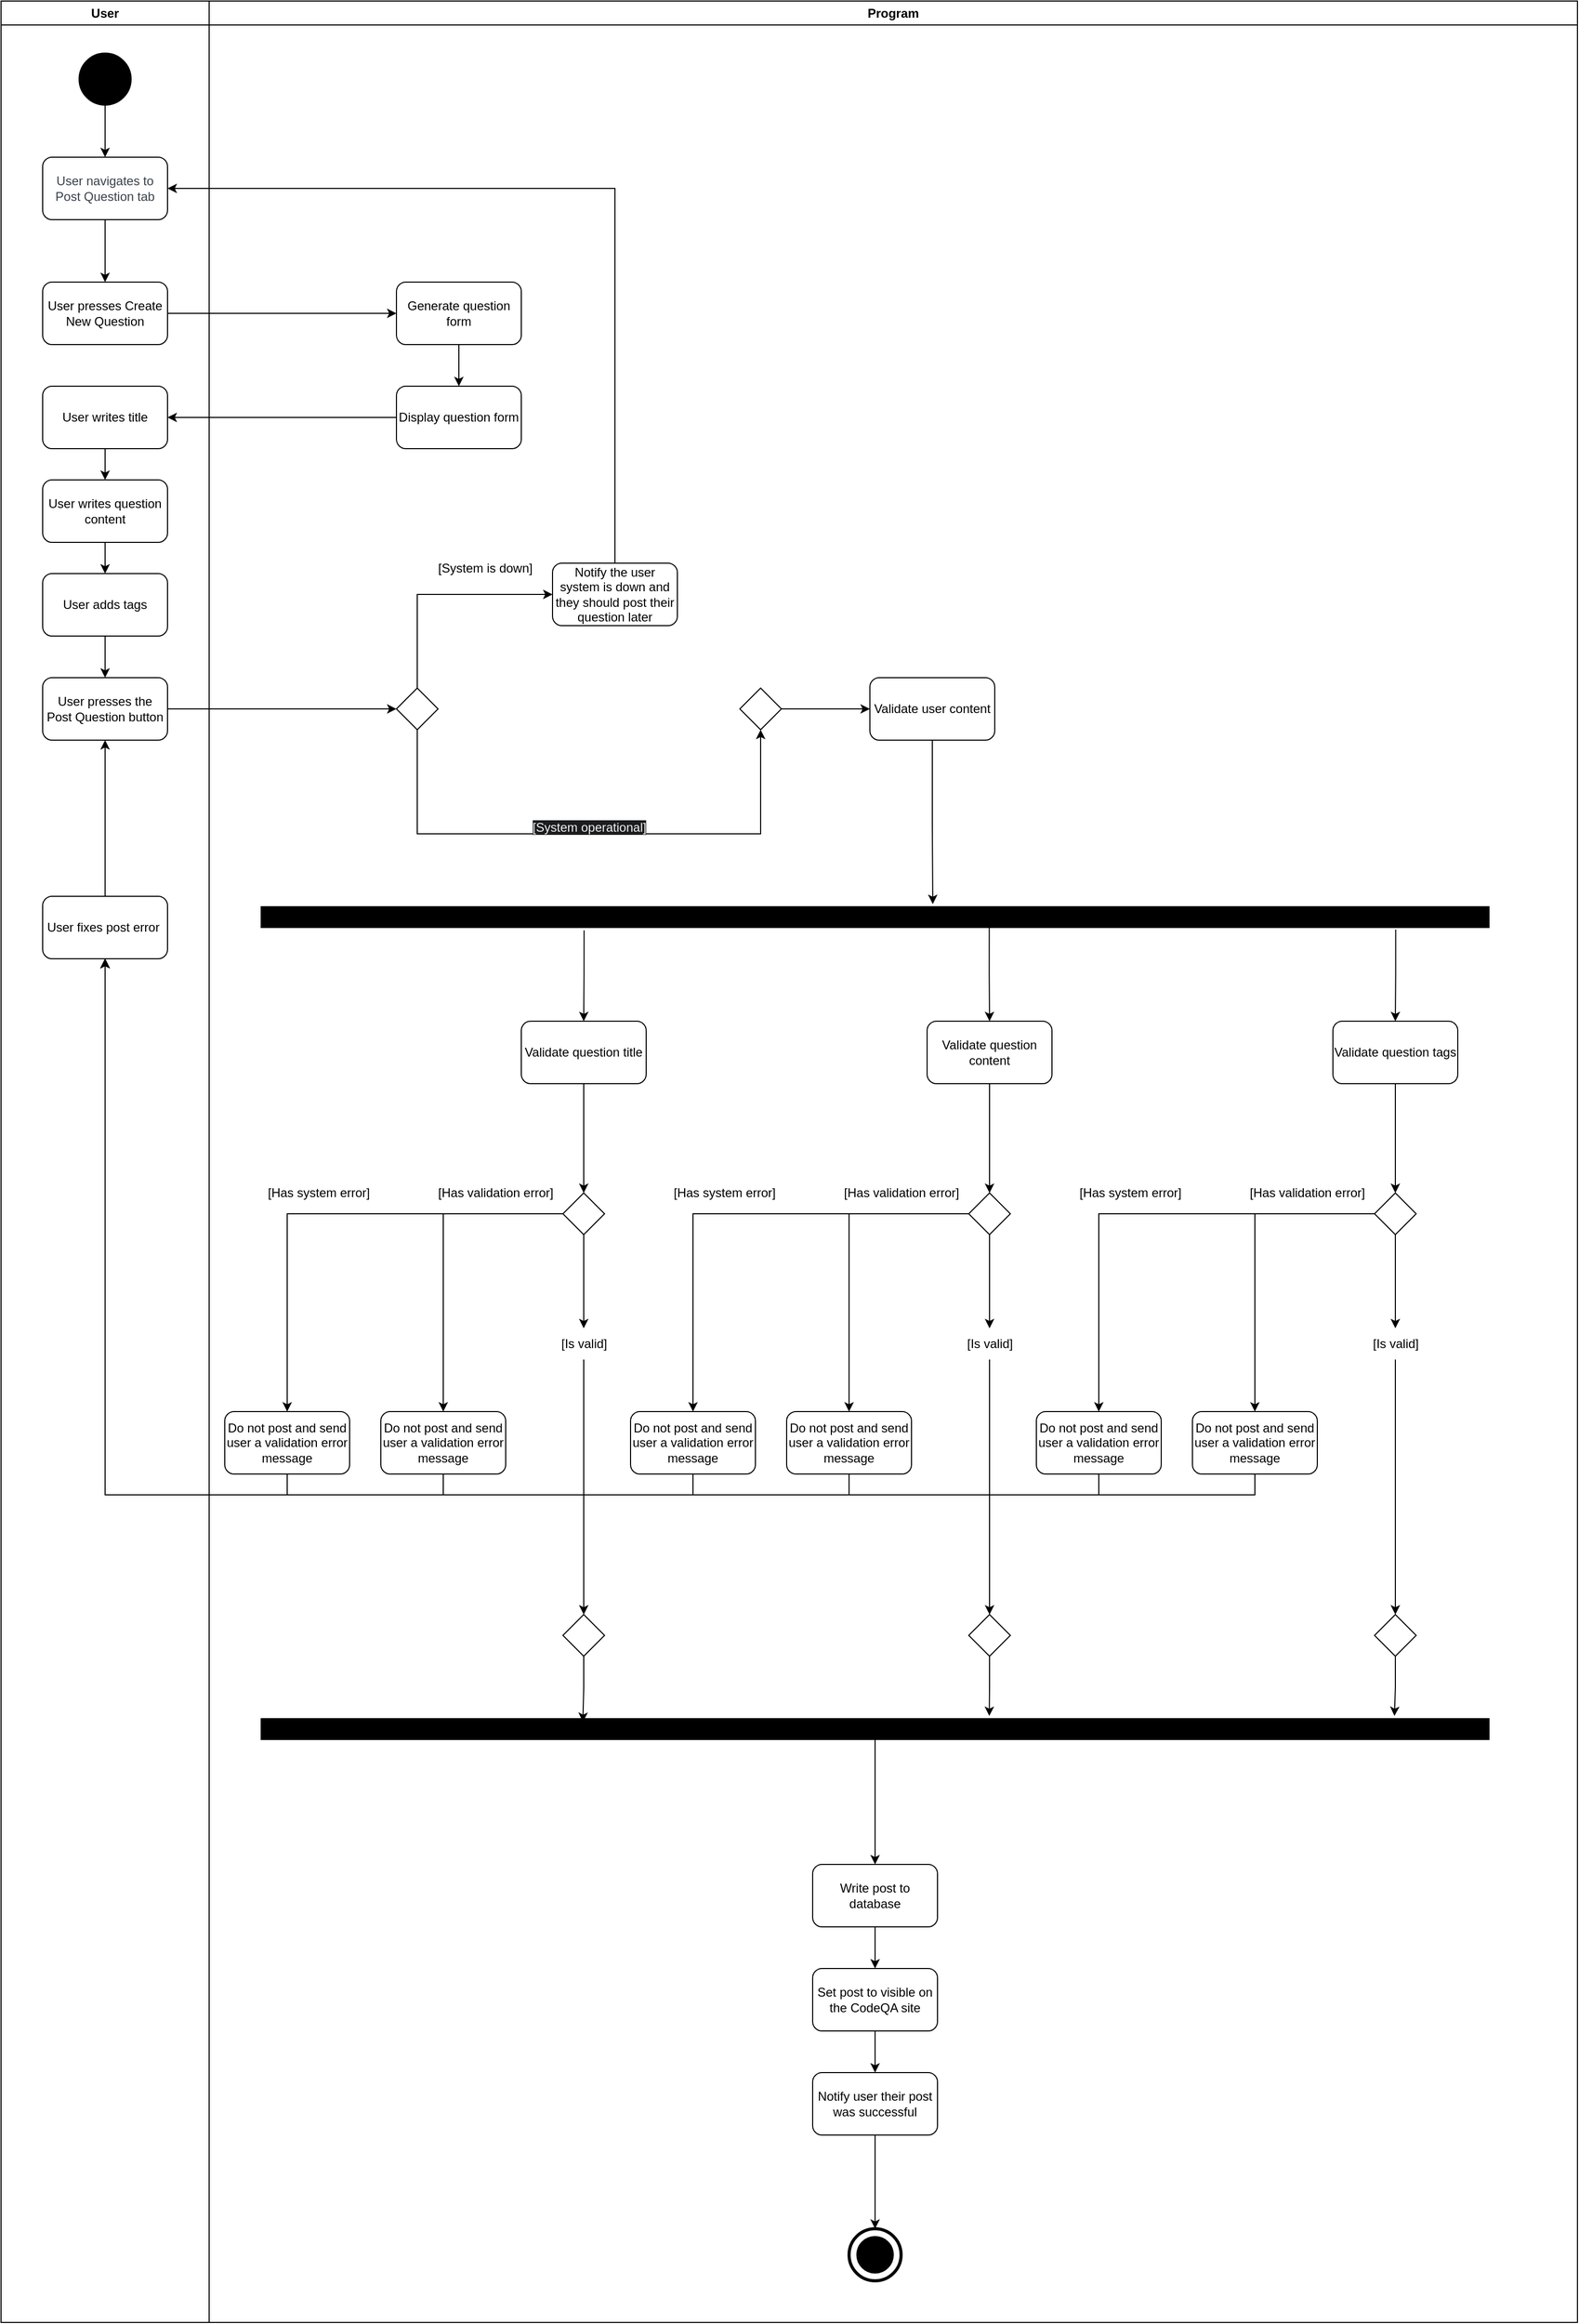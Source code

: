 <mxfile version="24.4.0" type="device">
  <diagram name="Page-1" id="dZFIReEb80aFC5FKnxQZ">
    <mxGraphModel dx="2074" dy="1196" grid="1" gridSize="10" guides="1" tooltips="1" connect="1" arrows="1" fold="1" page="1" pageScale="1" pageWidth="850" pageHeight="1100" math="0" shadow="0">
      <root>
        <mxCell id="0" />
        <mxCell id="1" parent="0" />
        <mxCell id="JSnBzF0AAh5YjbVFw8KO-1" value="User" style="swimlane;whiteSpace=wrap;html=1;" parent="1" vertex="1">
          <mxGeometry x="85" y="10" width="200" height="2230" as="geometry" />
        </mxCell>
        <mxCell id="JSnBzF0AAh5YjbVFw8KO-2" value="" style="edgeStyle=orthogonalEdgeStyle;rounded=0;orthogonalLoop=1;jettySize=auto;html=1;" parent="JSnBzF0AAh5YjbVFw8KO-1" source="JSnBzF0AAh5YjbVFw8KO-3" target="JSnBzF0AAh5YjbVFw8KO-6" edge="1">
          <mxGeometry relative="1" as="geometry" />
        </mxCell>
        <mxCell id="JSnBzF0AAh5YjbVFw8KO-3" value="&lt;span data-lucid-content=&quot;{&amp;quot;t&amp;quot;:&amp;quot;User navigates to the sign up page&amp;quot;,&amp;quot;m&amp;quot;:[{&amp;quot;s&amp;quot;:0,&amp;quot;n&amp;quot;:&amp;quot;s&amp;quot;,&amp;quot;v&amp;quot;:22.222,&amp;quot;e&amp;quot;:34},{&amp;quot;s&amp;quot;:0,&amp;quot;n&amp;quot;:&amp;quot;fsp&amp;quot;,&amp;quot;v&amp;quot;:&amp;quot;ss_presetShapeStyle1_textStyle&amp;quot;,&amp;quot;e&amp;quot;:34},{&amp;quot;s&amp;quot;:0,&amp;quot;n&amp;quot;:&amp;quot;fsp2&amp;quot;,&amp;quot;v&amp;quot;:&amp;quot;ss_presetShapeStyle1_textStyle&amp;quot;,&amp;quot;e&amp;quot;:34}]}&quot; data-lucid-type=&quot;application/vnd.lucid.text&quot;&gt;&lt;span style=&quot;color: rgb(58, 65, 74);&quot;&gt;&lt;font style=&quot;font-size: 12px;&quot;&gt;User navigates to Post Question tab&lt;/font&gt;&lt;/span&gt;&lt;/span&gt;" style="rounded=1;whiteSpace=wrap;html=1;" parent="JSnBzF0AAh5YjbVFw8KO-1" vertex="1">
          <mxGeometry x="40" y="150" width="120" height="60" as="geometry" />
        </mxCell>
        <mxCell id="JSnBzF0AAh5YjbVFw8KO-4" value="" style="edgeStyle=orthogonalEdgeStyle;rounded=0;orthogonalLoop=1;jettySize=auto;html=1;" parent="JSnBzF0AAh5YjbVFw8KO-1" source="JSnBzF0AAh5YjbVFw8KO-5" target="JSnBzF0AAh5YjbVFw8KO-3" edge="1">
          <mxGeometry relative="1" as="geometry" />
        </mxCell>
        <mxCell id="JSnBzF0AAh5YjbVFw8KO-5" value="" style="ellipse;whiteSpace=wrap;html=1;aspect=fixed;fillColor=#000000;" parent="JSnBzF0AAh5YjbVFw8KO-1" vertex="1">
          <mxGeometry x="75" y="50" width="50" height="50" as="geometry" />
        </mxCell>
        <mxCell id="JSnBzF0AAh5YjbVFw8KO-6" value="User presses Create New Question" style="rounded=1;whiteSpace=wrap;html=1;" parent="JSnBzF0AAh5YjbVFw8KO-1" vertex="1">
          <mxGeometry x="40" y="270" width="120" height="60" as="geometry" />
        </mxCell>
        <mxCell id="JSnBzF0AAh5YjbVFw8KO-41" value="" style="edgeStyle=orthogonalEdgeStyle;rounded=0;orthogonalLoop=1;jettySize=auto;html=1;" parent="JSnBzF0AAh5YjbVFw8KO-1" source="JSnBzF0AAh5YjbVFw8KO-8" target="JSnBzF0AAh5YjbVFw8KO-39" edge="1">
          <mxGeometry relative="1" as="geometry" />
        </mxCell>
        <mxCell id="JSnBzF0AAh5YjbVFw8KO-8" value="User writes title" style="rounded=1;whiteSpace=wrap;html=1;" parent="JSnBzF0AAh5YjbVFw8KO-1" vertex="1">
          <mxGeometry x="40" y="370" width="120" height="60" as="geometry" />
        </mxCell>
        <mxCell id="JSnBzF0AAh5YjbVFw8KO-42" value="" style="edgeStyle=orthogonalEdgeStyle;rounded=0;orthogonalLoop=1;jettySize=auto;html=1;" parent="JSnBzF0AAh5YjbVFw8KO-1" source="JSnBzF0AAh5YjbVFw8KO-39" target="JSnBzF0AAh5YjbVFw8KO-40" edge="1">
          <mxGeometry relative="1" as="geometry" />
        </mxCell>
        <mxCell id="JSnBzF0AAh5YjbVFw8KO-39" value="User writes question content" style="rounded=1;whiteSpace=wrap;html=1;" parent="JSnBzF0AAh5YjbVFw8KO-1" vertex="1">
          <mxGeometry x="40" y="460" width="120" height="60" as="geometry" />
        </mxCell>
        <mxCell id="JSnBzF0AAh5YjbVFw8KO-43" value="" style="edgeStyle=orthogonalEdgeStyle;rounded=0;orthogonalLoop=1;jettySize=auto;html=1;" parent="JSnBzF0AAh5YjbVFw8KO-1" source="JSnBzF0AAh5YjbVFw8KO-40" target="JSnBzF0AAh5YjbVFw8KO-9" edge="1">
          <mxGeometry relative="1" as="geometry" />
        </mxCell>
        <mxCell id="JSnBzF0AAh5YjbVFw8KO-40" value="User adds tags" style="rounded=1;whiteSpace=wrap;html=1;" parent="JSnBzF0AAh5YjbVFw8KO-1" vertex="1">
          <mxGeometry x="40" y="550" width="120" height="60" as="geometry" />
        </mxCell>
        <mxCell id="JSnBzF0AAh5YjbVFw8KO-9" value="User presses the Post Question button" style="rounded=1;whiteSpace=wrap;html=1;" parent="JSnBzF0AAh5YjbVFw8KO-1" vertex="1">
          <mxGeometry x="40" y="650" width="120" height="60" as="geometry" />
        </mxCell>
        <mxCell id="JSnBzF0AAh5YjbVFw8KO-61" style="edgeStyle=orthogonalEdgeStyle;rounded=0;orthogonalLoop=1;jettySize=auto;html=1;exitX=0.5;exitY=0;exitDx=0;exitDy=0;entryX=0.5;entryY=1;entryDx=0;entryDy=0;" parent="JSnBzF0AAh5YjbVFw8KO-1" source="JSnBzF0AAh5YjbVFw8KO-59" target="JSnBzF0AAh5YjbVFw8KO-9" edge="1">
          <mxGeometry relative="1" as="geometry" />
        </mxCell>
        <mxCell id="JSnBzF0AAh5YjbVFw8KO-59" value="User fixes post error&amp;nbsp;" style="rounded=1;whiteSpace=wrap;html=1;" parent="JSnBzF0AAh5YjbVFw8KO-1" vertex="1">
          <mxGeometry x="40" y="860" width="120" height="60" as="geometry" />
        </mxCell>
        <mxCell id="JSnBzF0AAh5YjbVFw8KO-10" value="Program" style="swimlane;whiteSpace=wrap;html=1;" parent="1" vertex="1">
          <mxGeometry x="285" y="10" width="1315" height="2230" as="geometry" />
        </mxCell>
        <mxCell id="JSnBzF0AAh5YjbVFw8KO-11" value="" style="edgeStyle=orthogonalEdgeStyle;rounded=0;orthogonalLoop=1;jettySize=auto;html=1;" parent="JSnBzF0AAh5YjbVFw8KO-10" source="JSnBzF0AAh5YjbVFw8KO-12" target="JSnBzF0AAh5YjbVFw8KO-13" edge="1">
          <mxGeometry relative="1" as="geometry" />
        </mxCell>
        <mxCell id="JSnBzF0AAh5YjbVFw8KO-12" value="Generate question form" style="rounded=1;whiteSpace=wrap;html=1;" parent="JSnBzF0AAh5YjbVFw8KO-10" vertex="1">
          <mxGeometry x="180" y="270" width="120" height="60" as="geometry" />
        </mxCell>
        <mxCell id="JSnBzF0AAh5YjbVFw8KO-13" value="Display question form" style="rounded=1;whiteSpace=wrap;html=1;" parent="JSnBzF0AAh5YjbVFw8KO-10" vertex="1">
          <mxGeometry x="180" y="370" width="120" height="60" as="geometry" />
        </mxCell>
        <mxCell id="JSnBzF0AAh5YjbVFw8KO-157" style="edgeStyle=orthogonalEdgeStyle;rounded=0;orthogonalLoop=1;jettySize=auto;html=1;exitX=0.5;exitY=1;exitDx=0;exitDy=0;entryX=0.547;entryY=-0.125;entryDx=0;entryDy=0;entryPerimeter=0;" parent="JSnBzF0AAh5YjbVFw8KO-10" source="JSnBzF0AAh5YjbVFw8KO-15" target="JSnBzF0AAh5YjbVFw8KO-156" edge="1">
          <mxGeometry relative="1" as="geometry">
            <mxPoint x="695.429" y="850" as="targetPoint" />
          </mxGeometry>
        </mxCell>
        <mxCell id="JSnBzF0AAh5YjbVFw8KO-15" value="Validate user content" style="rounded=1;whiteSpace=wrap;html=1;" parent="JSnBzF0AAh5YjbVFw8KO-10" vertex="1">
          <mxGeometry x="635" y="650" width="120" height="60" as="geometry" />
        </mxCell>
        <mxCell id="JSnBzF0AAh5YjbVFw8KO-52" style="edgeStyle=orthogonalEdgeStyle;rounded=0;orthogonalLoop=1;jettySize=auto;html=1;exitX=0;exitY=0.5;exitDx=0;exitDy=0;" parent="JSnBzF0AAh5YjbVFw8KO-10" source="JSnBzF0AAh5YjbVFw8KO-19" target="JSnBzF0AAh5YjbVFw8KO-47" edge="1">
          <mxGeometry relative="1" as="geometry" />
        </mxCell>
        <mxCell id="JSnBzF0AAh5YjbVFw8KO-53" style="edgeStyle=orthogonalEdgeStyle;rounded=0;orthogonalLoop=1;jettySize=auto;html=1;exitX=0;exitY=0.5;exitDx=0;exitDy=0;entryX=0.5;entryY=0;entryDx=0;entryDy=0;" parent="JSnBzF0AAh5YjbVFw8KO-10" source="JSnBzF0AAh5YjbVFw8KO-19" target="JSnBzF0AAh5YjbVFw8KO-23" edge="1">
          <mxGeometry relative="1" as="geometry" />
        </mxCell>
        <mxCell id="JSnBzF0AAh5YjbVFw8KO-241" style="edgeStyle=orthogonalEdgeStyle;rounded=0;orthogonalLoop=1;jettySize=auto;html=1;exitX=0.5;exitY=1;exitDx=0;exitDy=0;" parent="JSnBzF0AAh5YjbVFw8KO-10" source="JSnBzF0AAh5YjbVFw8KO-19" target="JSnBzF0AAh5YjbVFw8KO-30" edge="1">
          <mxGeometry relative="1" as="geometry" />
        </mxCell>
        <mxCell id="JSnBzF0AAh5YjbVFw8KO-19" value="" style="rhombus;whiteSpace=wrap;html=1;" parent="JSnBzF0AAh5YjbVFw8KO-10" vertex="1">
          <mxGeometry x="340" y="1145" width="40" height="40" as="geometry" />
        </mxCell>
        <mxCell id="JSnBzF0AAh5YjbVFw8KO-23" value="Do not post and send user a validation error message" style="rounded=1;whiteSpace=wrap;html=1;" parent="JSnBzF0AAh5YjbVFw8KO-10" vertex="1">
          <mxGeometry x="15" y="1355" width="120" height="60" as="geometry" />
        </mxCell>
        <mxCell id="JSnBzF0AAh5YjbVFw8KO-27" value="" style="rhombus;whiteSpace=wrap;html=1;" parent="JSnBzF0AAh5YjbVFw8KO-10" vertex="1">
          <mxGeometry x="340" y="1550" width="40" height="40" as="geometry" />
        </mxCell>
        <mxCell id="JSnBzF0AAh5YjbVFw8KO-29" value="[Has validation error]" style="text;html=1;align=center;verticalAlign=middle;resizable=0;points=[];autosize=1;strokeColor=none;fillColor=none;" parent="JSnBzF0AAh5YjbVFw8KO-10" vertex="1">
          <mxGeometry x="210" y="1130" width="130" height="30" as="geometry" />
        </mxCell>
        <mxCell id="JSnBzF0AAh5YjbVFw8KO-243" value="" style="edgeStyle=orthogonalEdgeStyle;rounded=0;orthogonalLoop=1;jettySize=auto;html=1;entryX=0.5;entryY=0;entryDx=0;entryDy=0;" parent="JSnBzF0AAh5YjbVFw8KO-10" source="JSnBzF0AAh5YjbVFw8KO-30" target="JSnBzF0AAh5YjbVFw8KO-27" edge="1">
          <mxGeometry relative="1" as="geometry">
            <mxPoint x="360" y="1385" as="targetPoint" />
          </mxGeometry>
        </mxCell>
        <mxCell id="JSnBzF0AAh5YjbVFw8KO-30" value="[Is valid]" style="text;html=1;align=center;verticalAlign=middle;resizable=0;points=[];autosize=1;strokeColor=none;fillColor=none;" parent="JSnBzF0AAh5YjbVFw8KO-10" vertex="1">
          <mxGeometry x="325" y="1275" width="70" height="30" as="geometry" />
        </mxCell>
        <mxCell id="JSnBzF0AAh5YjbVFw8KO-47" value="Do not post and send user a validation error message" style="rounded=1;whiteSpace=wrap;html=1;" parent="JSnBzF0AAh5YjbVFw8KO-10" vertex="1">
          <mxGeometry x="165" y="1355" width="120" height="60" as="geometry" />
        </mxCell>
        <mxCell id="JSnBzF0AAh5YjbVFw8KO-54" value="[Has system error]" style="text;html=1;align=center;verticalAlign=middle;resizable=0;points=[];autosize=1;strokeColor=none;fillColor=none;" parent="JSnBzF0AAh5YjbVFw8KO-10" vertex="1">
          <mxGeometry x="45" y="1130" width="120" height="30" as="geometry" />
        </mxCell>
        <mxCell id="JSnBzF0AAh5YjbVFw8KO-74" value="" style="edgeStyle=orthogonalEdgeStyle;rounded=0;orthogonalLoop=1;jettySize=auto;html=1;" parent="JSnBzF0AAh5YjbVFw8KO-10" source="JSnBzF0AAh5YjbVFw8KO-63" target="JSnBzF0AAh5YjbVFw8KO-65" edge="1">
          <mxGeometry relative="1" as="geometry" />
        </mxCell>
        <mxCell id="JSnBzF0AAh5YjbVFw8KO-63" value="Write post to database" style="rounded=1;whiteSpace=wrap;html=1;" parent="JSnBzF0AAh5YjbVFw8KO-10" vertex="1">
          <mxGeometry x="580" y="1790" width="120" height="60" as="geometry" />
        </mxCell>
        <mxCell id="JSnBzF0AAh5YjbVFw8KO-75" value="" style="edgeStyle=orthogonalEdgeStyle;rounded=0;orthogonalLoop=1;jettySize=auto;html=1;" parent="JSnBzF0AAh5YjbVFw8KO-10" source="JSnBzF0AAh5YjbVFw8KO-65" target="JSnBzF0AAh5YjbVFw8KO-67" edge="1">
          <mxGeometry relative="1" as="geometry" />
        </mxCell>
        <mxCell id="JSnBzF0AAh5YjbVFw8KO-65" value="Set post to visible on the CodeQA site" style="rounded=1;whiteSpace=wrap;html=1;" parent="JSnBzF0AAh5YjbVFw8KO-10" vertex="1">
          <mxGeometry x="580" y="1890" width="120" height="60" as="geometry" />
        </mxCell>
        <mxCell id="JSnBzF0AAh5YjbVFw8KO-293" style="edgeStyle=orthogonalEdgeStyle;rounded=0;orthogonalLoop=1;jettySize=auto;html=1;exitX=0.5;exitY=1;exitDx=0;exitDy=0;entryX=0.5;entryY=0;entryDx=0;entryDy=0;entryPerimeter=0;" parent="JSnBzF0AAh5YjbVFw8KO-10" source="JSnBzF0AAh5YjbVFw8KO-67" target="JSnBzF0AAh5YjbVFw8KO-69" edge="1">
          <mxGeometry relative="1" as="geometry">
            <mxPoint x="645" y="2140.0" as="targetPoint" />
          </mxGeometry>
        </mxCell>
        <mxCell id="JSnBzF0AAh5YjbVFw8KO-67" value="Notify user their post was successful" style="rounded=1;whiteSpace=wrap;html=1;" parent="JSnBzF0AAh5YjbVFw8KO-10" vertex="1">
          <mxGeometry x="580" y="1990" width="120" height="60" as="geometry" />
        </mxCell>
        <mxCell id="JSnBzF0AAh5YjbVFw8KO-68" value="" style="group" parent="JSnBzF0AAh5YjbVFw8KO-10" vertex="1" connectable="0">
          <mxGeometry x="615" y="2140" width="50" height="50" as="geometry" />
        </mxCell>
        <mxCell id="JSnBzF0AAh5YjbVFw8KO-69" value="" style="ellipse;whiteSpace=wrap;html=1;aspect=fixed;fillColor=none;strokeWidth=3;movable=1;resizable=1;rotatable=1;deletable=1;editable=1;locked=0;connectable=1;" parent="JSnBzF0AAh5YjbVFw8KO-68" vertex="1">
          <mxGeometry width="50" height="50" as="geometry" />
        </mxCell>
        <mxCell id="JSnBzF0AAh5YjbVFw8KO-70" value="" style="ellipse;whiteSpace=wrap;html=1;aspect=fixed;fillColor=#000000;movable=1;resizable=1;rotatable=1;deletable=1;editable=1;locked=0;connectable=1;" parent="JSnBzF0AAh5YjbVFw8KO-68" vertex="1">
          <mxGeometry x="7.5" y="7.5" width="35" height="35" as="geometry" />
        </mxCell>
        <mxCell id="JSnBzF0AAh5YjbVFw8KO-109" value="Notify the user system is down and they should post their question later" style="rounded=1;whiteSpace=wrap;html=1;" parent="JSnBzF0AAh5YjbVFw8KO-10" vertex="1">
          <mxGeometry x="330" y="540" width="120" height="60" as="geometry" />
        </mxCell>
        <mxCell id="JSnBzF0AAh5YjbVFw8KO-110" style="edgeStyle=none;rounded=0;orthogonalLoop=1;jettySize=auto;html=1;exitX=0.5;exitY=0;exitDx=0;exitDy=0;entryX=0;entryY=0.5;entryDx=0;entryDy=0;" parent="JSnBzF0AAh5YjbVFw8KO-10" source="JSnBzF0AAh5YjbVFw8KO-152" target="JSnBzF0AAh5YjbVFw8KO-109" edge="1">
          <mxGeometry relative="1" as="geometry">
            <Array as="points">
              <mxPoint x="200" y="570" />
              <mxPoint x="275" y="570" />
            </Array>
            <mxPoint x="200" y="660" as="sourcePoint" />
          </mxGeometry>
        </mxCell>
        <mxCell id="JSnBzF0AAh5YjbVFw8KO-111" value="&#xa;&lt;span style=&quot;color: rgb(240, 240, 240); font-family: Helvetica; font-size: 12px; font-style: normal; font-variant-ligatures: normal; font-variant-caps: normal; font-weight: 400; letter-spacing: normal; orphans: 2; text-align: center; text-indent: 0px; text-transform: none; widows: 2; word-spacing: 0px; -webkit-text-stroke-width: 0px; white-space: nowrap; background-color: rgb(27, 29, 30); text-decoration-thickness: initial; text-decoration-style: initial; text-decoration-color: initial; display: inline !important; float: none;&quot;&gt;[System operational]&lt;/span&gt;&#xa;&#xa;" style="edgeStyle=orthogonalEdgeStyle;rounded=0;orthogonalLoop=1;jettySize=auto;html=1;entryX=0.5;entryY=1;entryDx=0;entryDy=0;" parent="JSnBzF0AAh5YjbVFw8KO-10" edge="1" target="JSnBzF0AAh5YjbVFw8KO-115">
          <mxGeometry relative="1" as="geometry">
            <Array as="points">
              <mxPoint x="200" y="800" />
              <mxPoint x="530" y="800" />
            </Array>
            <mxPoint x="200" y="700" as="sourcePoint" />
            <mxPoint x="330" y="790" as="targetPoint" />
          </mxGeometry>
        </mxCell>
        <mxCell id="JSnBzF0AAh5YjbVFw8KO-112" value="[System is down]" style="text;html=1;align=center;verticalAlign=middle;resizable=0;points=[];autosize=1;strokeColor=none;fillColor=none;" parent="JSnBzF0AAh5YjbVFw8KO-10" vertex="1">
          <mxGeometry x="210" y="530" width="110" height="30" as="geometry" />
        </mxCell>
        <mxCell id="JSnBzF0AAh5YjbVFw8KO-155" style="edgeStyle=orthogonalEdgeStyle;rounded=0;orthogonalLoop=1;jettySize=auto;html=1;exitX=1;exitY=0.5;exitDx=0;exitDy=0;entryX=0;entryY=0.5;entryDx=0;entryDy=0;" parent="JSnBzF0AAh5YjbVFw8KO-10" source="JSnBzF0AAh5YjbVFw8KO-115" target="JSnBzF0AAh5YjbVFw8KO-15" edge="1">
          <mxGeometry relative="1" as="geometry" />
        </mxCell>
        <mxCell id="JSnBzF0AAh5YjbVFw8KO-115" value="" style="rhombus;whiteSpace=wrap;html=1;" parent="JSnBzF0AAh5YjbVFw8KO-10" vertex="1">
          <mxGeometry x="510" y="660" width="40" height="40" as="geometry" />
        </mxCell>
        <mxCell id="JSnBzF0AAh5YjbVFw8KO-152" value="" style="rhombus;whiteSpace=wrap;html=1;" parent="JSnBzF0AAh5YjbVFw8KO-10" vertex="1">
          <mxGeometry x="180" y="660" width="40" height="40" as="geometry" />
        </mxCell>
        <mxCell id="JSnBzF0AAh5YjbVFw8KO-156" value="" style="rounded=0;whiteSpace=wrap;html=1;fillColor=#000000;" parent="JSnBzF0AAh5YjbVFw8KO-10" vertex="1">
          <mxGeometry x="50" y="870" width="1180" height="20" as="geometry" />
        </mxCell>
        <mxCell id="JSnBzF0AAh5YjbVFw8KO-244" value="" style="edgeStyle=orthogonalEdgeStyle;rounded=0;orthogonalLoop=1;jettySize=auto;html=1;entryX=0.5;entryY=0;entryDx=0;entryDy=0;" parent="JSnBzF0AAh5YjbVFw8KO-10" source="JSnBzF0AAh5YjbVFw8KO-158" target="JSnBzF0AAh5YjbVFw8KO-19" edge="1">
          <mxGeometry relative="1" as="geometry" />
        </mxCell>
        <mxCell id="JSnBzF0AAh5YjbVFw8KO-158" value="Validate question title" style="rounded=1;whiteSpace=wrap;html=1;" parent="JSnBzF0AAh5YjbVFw8KO-10" vertex="1">
          <mxGeometry x="300" y="980" width="120" height="60" as="geometry" />
        </mxCell>
        <mxCell id="JSnBzF0AAh5YjbVFw8KO-269" style="edgeStyle=orthogonalEdgeStyle;rounded=0;orthogonalLoop=1;jettySize=auto;html=1;exitX=0.5;exitY=1;exitDx=0;exitDy=0;entryX=0.5;entryY=0;entryDx=0;entryDy=0;" parent="JSnBzF0AAh5YjbVFw8KO-10" source="JSnBzF0AAh5YjbVFw8KO-197" target="JSnBzF0AAh5YjbVFw8KO-261" edge="1">
          <mxGeometry relative="1" as="geometry" />
        </mxCell>
        <mxCell id="JSnBzF0AAh5YjbVFw8KO-270" style="edgeStyle=orthogonalEdgeStyle;rounded=0;orthogonalLoop=1;jettySize=auto;html=1;entryX=0.5;entryY=0;entryDx=0;entryDy=0;exitX=0.593;exitY=0.929;exitDx=0;exitDy=0;exitPerimeter=0;" parent="JSnBzF0AAh5YjbVFw8KO-10" source="JSnBzF0AAh5YjbVFw8KO-156" target="JSnBzF0AAh5YjbVFw8KO-197" edge="1">
          <mxGeometry relative="1" as="geometry">
            <mxPoint x="755" y="940" as="targetPoint" />
            <mxPoint x="755" y="910" as="sourcePoint" />
          </mxGeometry>
        </mxCell>
        <mxCell id="JSnBzF0AAh5YjbVFw8KO-197" value="Validate question content" style="rounded=1;whiteSpace=wrap;html=1;" parent="JSnBzF0AAh5YjbVFw8KO-10" vertex="1">
          <mxGeometry x="690" y="980" width="120" height="60" as="geometry" />
        </mxCell>
        <mxCell id="JSnBzF0AAh5YjbVFw8KO-282" style="edgeStyle=orthogonalEdgeStyle;rounded=0;orthogonalLoop=1;jettySize=auto;html=1;exitX=0.5;exitY=1;exitDx=0;exitDy=0;entryX=0.5;entryY=0;entryDx=0;entryDy=0;" parent="JSnBzF0AAh5YjbVFw8KO-10" source="JSnBzF0AAh5YjbVFw8KO-237" target="JSnBzF0AAh5YjbVFw8KO-274" edge="1">
          <mxGeometry relative="1" as="geometry" />
        </mxCell>
        <mxCell id="JSnBzF0AAh5YjbVFw8KO-283" style="edgeStyle=orthogonalEdgeStyle;rounded=0;orthogonalLoop=1;jettySize=auto;html=1;entryX=0.5;entryY=0;entryDx=0;entryDy=0;exitX=0.924;exitY=1.1;exitDx=0;exitDy=0;exitPerimeter=0;" parent="JSnBzF0AAh5YjbVFw8KO-10" source="JSnBzF0AAh5YjbVFw8KO-156" target="JSnBzF0AAh5YjbVFw8KO-237" edge="1">
          <mxGeometry relative="1" as="geometry">
            <mxPoint x="1165" y="920" as="targetPoint" />
            <mxPoint x="1145" y="910" as="sourcePoint" />
          </mxGeometry>
        </mxCell>
        <mxCell id="JSnBzF0AAh5YjbVFw8KO-237" value="Validate question tags" style="rounded=1;whiteSpace=wrap;html=1;" parent="JSnBzF0AAh5YjbVFw8KO-10" vertex="1">
          <mxGeometry x="1080" y="980" width="120" height="60" as="geometry" />
        </mxCell>
        <mxCell id="JSnBzF0AAh5YjbVFw8KO-246" style="edgeStyle=orthogonalEdgeStyle;rounded=0;orthogonalLoop=1;jettySize=auto;html=1;entryX=0.5;entryY=0;entryDx=0;entryDy=0;exitX=0.263;exitY=1.136;exitDx=0;exitDy=0;exitPerimeter=0;" parent="JSnBzF0AAh5YjbVFw8KO-10" source="JSnBzF0AAh5YjbVFw8KO-156" target="JSnBzF0AAh5YjbVFw8KO-158" edge="1">
          <mxGeometry relative="1" as="geometry">
            <mxPoint x="305" y="930" as="sourcePoint" />
          </mxGeometry>
        </mxCell>
        <mxCell id="JSnBzF0AAh5YjbVFw8KO-258" style="edgeStyle=orthogonalEdgeStyle;rounded=0;orthogonalLoop=1;jettySize=auto;html=1;exitX=0;exitY=0.5;exitDx=0;exitDy=0;" parent="JSnBzF0AAh5YjbVFw8KO-10" source="JSnBzF0AAh5YjbVFw8KO-261" target="JSnBzF0AAh5YjbVFw8KO-267" edge="1">
          <mxGeometry relative="1" as="geometry" />
        </mxCell>
        <mxCell id="JSnBzF0AAh5YjbVFw8KO-259" style="edgeStyle=orthogonalEdgeStyle;rounded=0;orthogonalLoop=1;jettySize=auto;html=1;exitX=0;exitY=0.5;exitDx=0;exitDy=0;entryX=0.5;entryY=0;entryDx=0;entryDy=0;" parent="JSnBzF0AAh5YjbVFw8KO-10" source="JSnBzF0AAh5YjbVFw8KO-261" target="JSnBzF0AAh5YjbVFw8KO-262" edge="1">
          <mxGeometry relative="1" as="geometry" />
        </mxCell>
        <mxCell id="JSnBzF0AAh5YjbVFw8KO-260" style="edgeStyle=orthogonalEdgeStyle;rounded=0;orthogonalLoop=1;jettySize=auto;html=1;exitX=0.5;exitY=1;exitDx=0;exitDy=0;" parent="JSnBzF0AAh5YjbVFw8KO-10" source="JSnBzF0AAh5YjbVFw8KO-261" target="JSnBzF0AAh5YjbVFw8KO-266" edge="1">
          <mxGeometry relative="1" as="geometry" />
        </mxCell>
        <mxCell id="JSnBzF0AAh5YjbVFw8KO-261" value="" style="rhombus;whiteSpace=wrap;html=1;" parent="JSnBzF0AAh5YjbVFw8KO-10" vertex="1">
          <mxGeometry x="730" y="1145" width="40" height="40" as="geometry" />
        </mxCell>
        <mxCell id="JSnBzF0AAh5YjbVFw8KO-262" value="Do not post and send user a validation error message" style="rounded=1;whiteSpace=wrap;html=1;" parent="JSnBzF0AAh5YjbVFw8KO-10" vertex="1">
          <mxGeometry x="405" y="1355" width="120" height="60" as="geometry" />
        </mxCell>
        <mxCell id="JSnBzF0AAh5YjbVFw8KO-263" value="" style="rhombus;whiteSpace=wrap;html=1;" parent="JSnBzF0AAh5YjbVFw8KO-10" vertex="1">
          <mxGeometry x="730" y="1550" width="40" height="40" as="geometry" />
        </mxCell>
        <mxCell id="JSnBzF0AAh5YjbVFw8KO-264" value="[Has validation error]" style="text;html=1;align=center;verticalAlign=middle;resizable=0;points=[];autosize=1;strokeColor=none;fillColor=none;" parent="JSnBzF0AAh5YjbVFw8KO-10" vertex="1">
          <mxGeometry x="600" y="1130" width="130" height="30" as="geometry" />
        </mxCell>
        <mxCell id="JSnBzF0AAh5YjbVFw8KO-265" value="" style="edgeStyle=orthogonalEdgeStyle;rounded=0;orthogonalLoop=1;jettySize=auto;html=1;entryX=0.5;entryY=0;entryDx=0;entryDy=0;" parent="JSnBzF0AAh5YjbVFw8KO-10" source="JSnBzF0AAh5YjbVFw8KO-266" target="JSnBzF0AAh5YjbVFw8KO-263" edge="1">
          <mxGeometry relative="1" as="geometry">
            <mxPoint x="750" y="1385" as="targetPoint" />
          </mxGeometry>
        </mxCell>
        <mxCell id="JSnBzF0AAh5YjbVFw8KO-266" value="[Is valid]" style="text;html=1;align=center;verticalAlign=middle;resizable=0;points=[];autosize=1;strokeColor=none;fillColor=none;" parent="JSnBzF0AAh5YjbVFw8KO-10" vertex="1">
          <mxGeometry x="715" y="1275" width="70" height="30" as="geometry" />
        </mxCell>
        <mxCell id="JSnBzF0AAh5YjbVFw8KO-267" value="Do not post and send user a validation error message" style="rounded=1;whiteSpace=wrap;html=1;" parent="JSnBzF0AAh5YjbVFw8KO-10" vertex="1">
          <mxGeometry x="555" y="1355" width="120" height="60" as="geometry" />
        </mxCell>
        <mxCell id="JSnBzF0AAh5YjbVFw8KO-268" value="[Has system error]" style="text;html=1;align=center;verticalAlign=middle;resizable=0;points=[];autosize=1;strokeColor=none;fillColor=none;" parent="JSnBzF0AAh5YjbVFw8KO-10" vertex="1">
          <mxGeometry x="435" y="1130" width="120" height="30" as="geometry" />
        </mxCell>
        <mxCell id="JSnBzF0AAh5YjbVFw8KO-271" style="edgeStyle=orthogonalEdgeStyle;rounded=0;orthogonalLoop=1;jettySize=auto;html=1;exitX=0;exitY=0.5;exitDx=0;exitDy=0;" parent="JSnBzF0AAh5YjbVFw8KO-10" source="JSnBzF0AAh5YjbVFw8KO-274" target="JSnBzF0AAh5YjbVFw8KO-280" edge="1">
          <mxGeometry relative="1" as="geometry" />
        </mxCell>
        <mxCell id="JSnBzF0AAh5YjbVFw8KO-272" style="edgeStyle=orthogonalEdgeStyle;rounded=0;orthogonalLoop=1;jettySize=auto;html=1;exitX=0;exitY=0.5;exitDx=0;exitDy=0;entryX=0.5;entryY=0;entryDx=0;entryDy=0;" parent="JSnBzF0AAh5YjbVFw8KO-10" source="JSnBzF0AAh5YjbVFw8KO-274" target="JSnBzF0AAh5YjbVFw8KO-275" edge="1">
          <mxGeometry relative="1" as="geometry" />
        </mxCell>
        <mxCell id="JSnBzF0AAh5YjbVFw8KO-273" style="edgeStyle=orthogonalEdgeStyle;rounded=0;orthogonalLoop=1;jettySize=auto;html=1;exitX=0.5;exitY=1;exitDx=0;exitDy=0;" parent="JSnBzF0AAh5YjbVFw8KO-10" source="JSnBzF0AAh5YjbVFw8KO-274" target="JSnBzF0AAh5YjbVFw8KO-279" edge="1">
          <mxGeometry relative="1" as="geometry" />
        </mxCell>
        <mxCell id="JSnBzF0AAh5YjbVFw8KO-274" value="" style="rhombus;whiteSpace=wrap;html=1;" parent="JSnBzF0AAh5YjbVFw8KO-10" vertex="1">
          <mxGeometry x="1120" y="1145" width="40" height="40" as="geometry" />
        </mxCell>
        <mxCell id="JSnBzF0AAh5YjbVFw8KO-275" value="Do not post and send user a validation error message" style="rounded=1;whiteSpace=wrap;html=1;" parent="JSnBzF0AAh5YjbVFw8KO-10" vertex="1">
          <mxGeometry x="795" y="1355" width="120" height="60" as="geometry" />
        </mxCell>
        <mxCell id="JSnBzF0AAh5YjbVFw8KO-276" value="" style="rhombus;whiteSpace=wrap;html=1;" parent="JSnBzF0AAh5YjbVFw8KO-10" vertex="1">
          <mxGeometry x="1120" y="1550" width="40" height="40" as="geometry" />
        </mxCell>
        <mxCell id="JSnBzF0AAh5YjbVFw8KO-277" value="[Has validation error]" style="text;html=1;align=center;verticalAlign=middle;resizable=0;points=[];autosize=1;strokeColor=none;fillColor=none;" parent="JSnBzF0AAh5YjbVFw8KO-10" vertex="1">
          <mxGeometry x="990" y="1130" width="130" height="30" as="geometry" />
        </mxCell>
        <mxCell id="JSnBzF0AAh5YjbVFw8KO-278" value="" style="edgeStyle=orthogonalEdgeStyle;rounded=0;orthogonalLoop=1;jettySize=auto;html=1;entryX=0.5;entryY=0;entryDx=0;entryDy=0;" parent="JSnBzF0AAh5YjbVFw8KO-10" source="JSnBzF0AAh5YjbVFw8KO-279" target="JSnBzF0AAh5YjbVFw8KO-276" edge="1">
          <mxGeometry relative="1" as="geometry">
            <mxPoint x="1140" y="1385" as="targetPoint" />
          </mxGeometry>
        </mxCell>
        <mxCell id="JSnBzF0AAh5YjbVFw8KO-279" value="[Is valid]" style="text;html=1;align=center;verticalAlign=middle;resizable=0;points=[];autosize=1;strokeColor=none;fillColor=none;" parent="JSnBzF0AAh5YjbVFw8KO-10" vertex="1">
          <mxGeometry x="1105" y="1275" width="70" height="30" as="geometry" />
        </mxCell>
        <mxCell id="JSnBzF0AAh5YjbVFw8KO-280" value="Do not post and send user a validation error message" style="rounded=1;whiteSpace=wrap;html=1;" parent="JSnBzF0AAh5YjbVFw8KO-10" vertex="1">
          <mxGeometry x="945" y="1355" width="120" height="60" as="geometry" />
        </mxCell>
        <mxCell id="JSnBzF0AAh5YjbVFw8KO-281" value="[Has system error]" style="text;html=1;align=center;verticalAlign=middle;resizable=0;points=[];autosize=1;strokeColor=none;fillColor=none;" parent="JSnBzF0AAh5YjbVFw8KO-10" vertex="1">
          <mxGeometry x="825" y="1130" width="120" height="30" as="geometry" />
        </mxCell>
        <mxCell id="JSnBzF0AAh5YjbVFw8KO-292" style="edgeStyle=orthogonalEdgeStyle;rounded=0;orthogonalLoop=1;jettySize=auto;html=1;exitX=0.5;exitY=1;exitDx=0;exitDy=0;entryX=0.5;entryY=0;entryDx=0;entryDy=0;" parent="JSnBzF0AAh5YjbVFw8KO-10" source="JSnBzF0AAh5YjbVFw8KO-288" target="JSnBzF0AAh5YjbVFw8KO-63" edge="1">
          <mxGeometry relative="1" as="geometry" />
        </mxCell>
        <mxCell id="JSnBzF0AAh5YjbVFw8KO-288" value="" style="rounded=0;whiteSpace=wrap;html=1;fillColor=#000000;" parent="JSnBzF0AAh5YjbVFw8KO-10" vertex="1">
          <mxGeometry x="50" y="1650" width="1180" height="20" as="geometry" />
        </mxCell>
        <mxCell id="JSnBzF0AAh5YjbVFw8KO-289" style="edgeStyle=orthogonalEdgeStyle;rounded=0;orthogonalLoop=1;jettySize=auto;html=1;exitX=0.5;exitY=1;exitDx=0;exitDy=0;entryX=0.262;entryY=0.157;entryDx=0;entryDy=0;entryPerimeter=0;" parent="JSnBzF0AAh5YjbVFw8KO-10" source="JSnBzF0AAh5YjbVFw8KO-27" target="JSnBzF0AAh5YjbVFw8KO-288" edge="1">
          <mxGeometry relative="1" as="geometry" />
        </mxCell>
        <mxCell id="JSnBzF0AAh5YjbVFw8KO-290" style="edgeStyle=orthogonalEdgeStyle;rounded=0;orthogonalLoop=1;jettySize=auto;html=1;exitX=0.5;exitY=1;exitDx=0;exitDy=0;entryX=0.593;entryY=-0.129;entryDx=0;entryDy=0;entryPerimeter=0;" parent="JSnBzF0AAh5YjbVFw8KO-10" source="JSnBzF0AAh5YjbVFw8KO-263" target="JSnBzF0AAh5YjbVFw8KO-288" edge="1">
          <mxGeometry relative="1" as="geometry" />
        </mxCell>
        <mxCell id="JSnBzF0AAh5YjbVFw8KO-291" style="edgeStyle=orthogonalEdgeStyle;rounded=0;orthogonalLoop=1;jettySize=auto;html=1;exitX=0.5;exitY=1;exitDx=0;exitDy=0;entryX=0.923;entryY=-0.129;entryDx=0;entryDy=0;entryPerimeter=0;" parent="JSnBzF0AAh5YjbVFw8KO-10" source="JSnBzF0AAh5YjbVFw8KO-276" target="JSnBzF0AAh5YjbVFw8KO-288" edge="1">
          <mxGeometry relative="1" as="geometry" />
        </mxCell>
        <mxCell id="JSnBzF0AAh5YjbVFw8KO-36" style="edgeStyle=orthogonalEdgeStyle;rounded=0;orthogonalLoop=1;jettySize=auto;html=1;exitX=1;exitY=0.5;exitDx=0;exitDy=0;" parent="1" source="JSnBzF0AAh5YjbVFw8KO-6" target="JSnBzF0AAh5YjbVFw8KO-12" edge="1">
          <mxGeometry relative="1" as="geometry" />
        </mxCell>
        <mxCell id="JSnBzF0AAh5YjbVFw8KO-37" style="edgeStyle=orthogonalEdgeStyle;rounded=0;orthogonalLoop=1;jettySize=auto;html=1;exitX=0;exitY=0.5;exitDx=0;exitDy=0;entryX=1;entryY=0.5;entryDx=0;entryDy=0;" parent="1" source="JSnBzF0AAh5YjbVFw8KO-13" target="JSnBzF0AAh5YjbVFw8KO-8" edge="1">
          <mxGeometry relative="1" as="geometry" />
        </mxCell>
        <mxCell id="JSnBzF0AAh5YjbVFw8KO-56" style="edgeStyle=orthogonalEdgeStyle;rounded=0;orthogonalLoop=1;jettySize=auto;html=1;exitX=0.5;exitY=1;exitDx=0;exitDy=0;" parent="1" source="JSnBzF0AAh5YjbVFw8KO-23" target="JSnBzF0AAh5YjbVFw8KO-59" edge="1">
          <mxGeometry relative="1" as="geometry">
            <mxPoint x="190" y="1090" as="targetPoint" />
          </mxGeometry>
        </mxCell>
        <mxCell id="JSnBzF0AAh5YjbVFw8KO-60" style="edgeStyle=orthogonalEdgeStyle;rounded=0;orthogonalLoop=1;jettySize=auto;html=1;exitX=0.5;exitY=1;exitDx=0;exitDy=0;entryX=0.5;entryY=1;entryDx=0;entryDy=0;" parent="1" source="JSnBzF0AAh5YjbVFw8KO-47" target="JSnBzF0AAh5YjbVFw8KO-59" edge="1">
          <mxGeometry relative="1" as="geometry" />
        </mxCell>
        <mxCell id="JSnBzF0AAh5YjbVFw8KO-153" style="edgeStyle=orthogonalEdgeStyle;rounded=0;orthogonalLoop=1;jettySize=auto;html=1;exitX=1;exitY=0.5;exitDx=0;exitDy=0;entryX=0;entryY=0.5;entryDx=0;entryDy=0;" parent="1" source="JSnBzF0AAh5YjbVFw8KO-9" target="JSnBzF0AAh5YjbVFw8KO-152" edge="1">
          <mxGeometry relative="1" as="geometry" />
        </mxCell>
        <mxCell id="JSnBzF0AAh5YjbVFw8KO-154" style="edgeStyle=orthogonalEdgeStyle;rounded=0;orthogonalLoop=1;jettySize=auto;html=1;exitX=0.5;exitY=0;exitDx=0;exitDy=0;entryX=1;entryY=0.5;entryDx=0;entryDy=0;" parent="1" source="JSnBzF0AAh5YjbVFw8KO-109" target="JSnBzF0AAh5YjbVFw8KO-3" edge="1">
          <mxGeometry relative="1" as="geometry" />
        </mxCell>
        <mxCell id="JSnBzF0AAh5YjbVFw8KO-284" style="edgeStyle=orthogonalEdgeStyle;rounded=0;orthogonalLoop=1;jettySize=auto;html=1;exitX=0.5;exitY=1;exitDx=0;exitDy=0;entryX=0.5;entryY=1;entryDx=0;entryDy=0;" parent="1" source="JSnBzF0AAh5YjbVFw8KO-262" target="JSnBzF0AAh5YjbVFw8KO-59" edge="1">
          <mxGeometry relative="1" as="geometry" />
        </mxCell>
        <mxCell id="JSnBzF0AAh5YjbVFw8KO-285" style="edgeStyle=orthogonalEdgeStyle;rounded=0;orthogonalLoop=1;jettySize=auto;html=1;exitX=0.5;exitY=1;exitDx=0;exitDy=0;entryX=0.5;entryY=1;entryDx=0;entryDy=0;" parent="1" source="JSnBzF0AAh5YjbVFw8KO-267" target="JSnBzF0AAh5YjbVFw8KO-59" edge="1">
          <mxGeometry relative="1" as="geometry">
            <mxPoint x="225.294" y="1080" as="targetPoint" />
          </mxGeometry>
        </mxCell>
        <mxCell id="JSnBzF0AAh5YjbVFw8KO-286" style="edgeStyle=orthogonalEdgeStyle;rounded=0;orthogonalLoop=1;jettySize=auto;html=1;exitX=0.5;exitY=1;exitDx=0;exitDy=0;entryX=0.5;entryY=1;entryDx=0;entryDy=0;" parent="1" source="JSnBzF0AAh5YjbVFw8KO-275" target="JSnBzF0AAh5YjbVFw8KO-59" edge="1">
          <mxGeometry relative="1" as="geometry" />
        </mxCell>
        <mxCell id="JSnBzF0AAh5YjbVFw8KO-287" style="edgeStyle=orthogonalEdgeStyle;rounded=0;orthogonalLoop=1;jettySize=auto;html=1;exitX=0.5;exitY=1;exitDx=0;exitDy=0;entryX=0.5;entryY=1;entryDx=0;entryDy=0;" parent="1" source="JSnBzF0AAh5YjbVFw8KO-280" target="JSnBzF0AAh5YjbVFw8KO-59" edge="1">
          <mxGeometry relative="1" as="geometry" />
        </mxCell>
      </root>
    </mxGraphModel>
  </diagram>
</mxfile>
